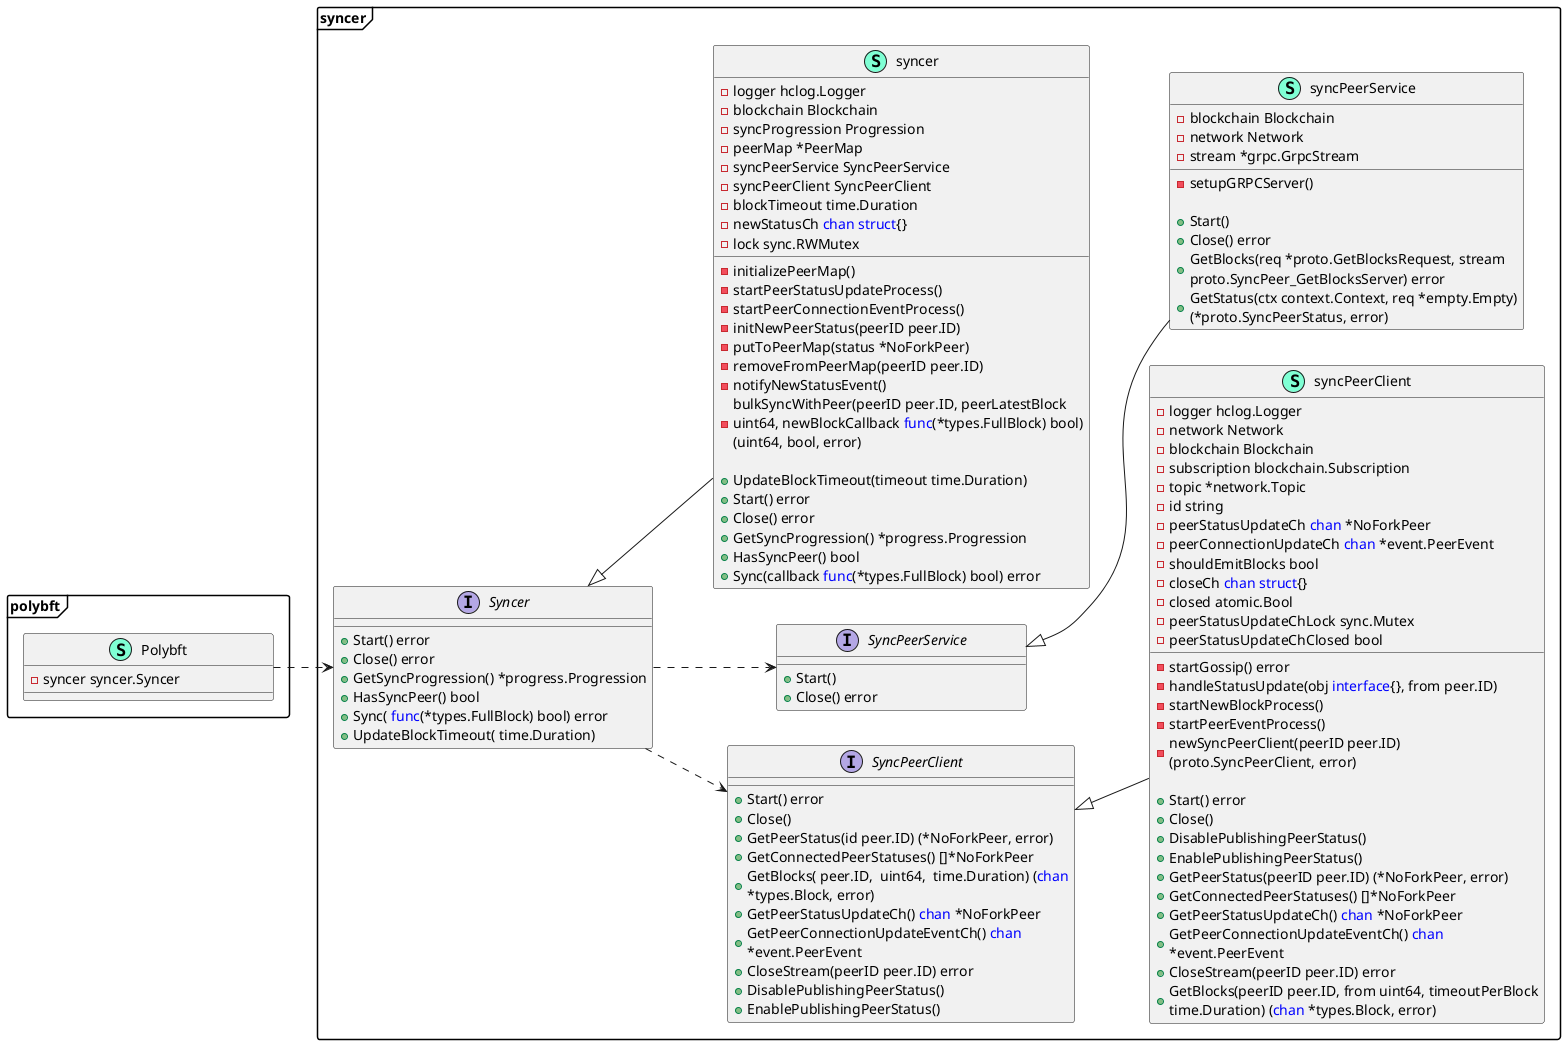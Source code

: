 @startuml
skinparam packageStyle frame
 left to right direction
<style>
class {
  MinimumWidth 250
  MaximumWidth 370
 
}
</style>
namespace syncer {

    interface SyncPeerClient  {
        + Start() error
        + Close() 
        + GetPeerStatus(id peer.ID) (*NoForkPeer, error)
        + GetConnectedPeerStatuses() []*NoForkPeer
        + GetBlocks( peer.ID,  uint64,  time.Duration) (<font color=blue>chan</font> *types.Block, error)
        + GetPeerStatusUpdateCh() <font color=blue>chan</font> *NoForkPeer
        + GetPeerConnectionUpdateEventCh() <font color=blue>chan</font> *event.PeerEvent
        + CloseStream(peerID peer.ID) error
        + DisablePublishingPeerStatus() 
        + EnablePublishingPeerStatus() 

    }
    interface SyncPeerService  {
        + Start() 
        + Close() error

    }
    interface Syncer  {
        + Start() error
        + Close() error
        + GetSyncProgression() *progress.Progression
        + HasSyncPeer() bool
        + Sync( <font color=blue>func</font>(*types.FullBlock) bool) error
        + UpdateBlockTimeout( time.Duration) 

    }
    class syncPeerClient << (S,Aquamarine) >> {
        - logger hclog.Logger
        - network Network
        - blockchain Blockchain
        - subscription blockchain.Subscription
        - topic *network.Topic
        - id string
        - peerStatusUpdateCh <font color=blue>chan</font> *NoForkPeer
        - peerConnectionUpdateCh <font color=blue>chan</font> *event.PeerEvent
        - shouldEmitBlocks bool
        - closeCh <font color=blue>chan</font> <font color=blue>struct</font>{}
        - closed atomic.Bool
        - peerStatusUpdateChLock sync.Mutex
        - peerStatusUpdateChClosed bool

        - startGossip() error
        - handleStatusUpdate(obj <font color=blue>interface</font>{}, from peer.ID) 
        - startNewBlockProcess() 
        - startPeerEventProcess() 
        - newSyncPeerClient(peerID peer.ID) (proto.SyncPeerClient, error)

        + Start() error
        + Close() 
        + DisablePublishingPeerStatus() 
        + EnablePublishingPeerStatus() 
        + GetPeerStatus(peerID peer.ID) (*NoForkPeer, error)
        + GetConnectedPeerStatuses() []*NoForkPeer
        + GetPeerStatusUpdateCh() <font color=blue>chan</font> *NoForkPeer
        + GetPeerConnectionUpdateEventCh() <font color=blue>chan</font> *event.PeerEvent
        + CloseStream(peerID peer.ID) error
        + GetBlocks(peerID peer.ID, from uint64, timeoutPerBlock time.Duration) (<font color=blue>chan</font> *types.Block, error)

    }
    class syncPeerService << (S,Aquamarine) >> {
        - blockchain Blockchain
        - network Network
        - stream *grpc.GrpcStream

        - setupGRPCServer() 

        + Start() 
        + Close() error
        + GetBlocks(req *proto.GetBlocksRequest, stream proto.SyncPeer_GetBlocksServer) error
        + GetStatus(ctx context.Context, req *empty.Empty) (*proto.SyncPeerStatus, error)

    }
    class syncer << (S,Aquamarine) >> {
        - logger hclog.Logger
        - blockchain Blockchain
        - syncProgression Progression
        - peerMap *PeerMap
        - syncPeerService SyncPeerService
        - syncPeerClient SyncPeerClient
        - blockTimeout time.Duration
        - newStatusCh <font color=blue>chan</font> <font color=blue>struct</font>{}
        - lock sync.RWMutex

        - initializePeerMap() 
        - startPeerStatusUpdateProcess() 
        - startPeerConnectionEventProcess() 
        - initNewPeerStatus(peerID peer.ID) 
        - putToPeerMap(status *NoForkPeer) 
        - removeFromPeerMap(peerID peer.ID) 
        - notifyNewStatusEvent() 
        - bulkSyncWithPeer(peerID peer.ID, peerLatestBlock uint64, newBlockCallback <font color=blue>func</font>(*types.FullBlock) bool) (uint64, bool, error)

        + UpdateBlockTimeout(timeout time.Duration) 
        + Start() error
        + Close() error
        + GetSyncProgression() *progress.Progression
        + HasSyncPeer() bool
        + Sync(callback <font color=blue>func</font>(*types.FullBlock) bool) error

    }
}
namespace polybft {


    class Polybft << (S,Aquamarine) >> {
        
        - syncer syncer.Syncer     

    }
}

"syncer.SyncPeerClient" <|-- "syncer.syncPeerClient"
"syncer.SyncPeerService" <|-- "syncer.syncPeerService"
"syncer.Syncer" <|-- "syncer.syncer"
"syncer.Syncer" ..> "syncer.SyncPeerService"
"syncer.Syncer" ..> "syncer.SyncPeerClient"
"polybft.Polybft" ..> "syncer.Syncer"

@enduml
